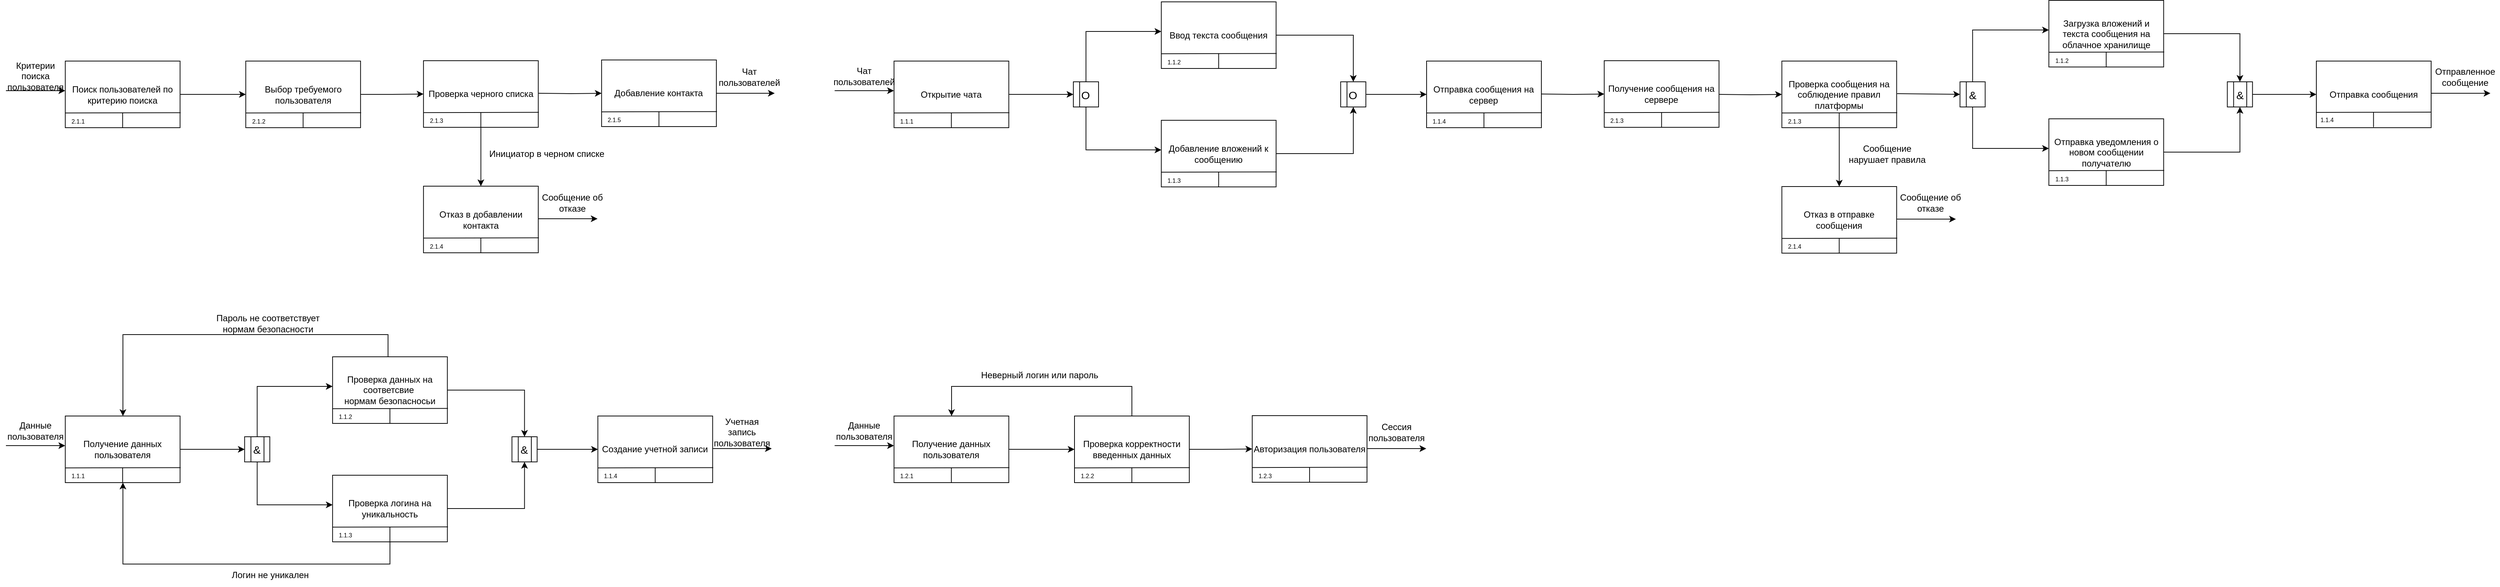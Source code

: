 <mxfile version="22.0.6" type="device">
  <diagram name="Страница — 1" id="gIKp3Uan3dsmI0In-pl2">
    <mxGraphModel dx="3138" dy="1022" grid="1" gridSize="10" guides="1" tooltips="1" connect="1" arrows="1" fold="1" page="1" pageScale="1" pageWidth="827" pageHeight="1169" background="none" math="0" shadow="0">
      <root>
        <mxCell id="0" />
        <mxCell id="1" parent="0" />
        <mxCell id="08o8HIhgBbIPJeBTjJy_-30" style="edgeStyle=orthogonalEdgeStyle;rounded=0;orthogonalLoop=1;jettySize=auto;html=1;" edge="1" parent="1" source="08o8HIhgBbIPJeBTjJy_-3" target="08o8HIhgBbIPJeBTjJy_-11">
          <mxGeometry relative="1" as="geometry" />
        </mxCell>
        <mxCell id="08o8HIhgBbIPJeBTjJy_-3" value="Получение данных пользователя" style="rounded=0;whiteSpace=wrap;html=1;gradientColor=none;glass=0;shadow=0;" vertex="1" parent="1">
          <mxGeometry x="80.17" y="1040" width="155" height="90" as="geometry" />
        </mxCell>
        <mxCell id="08o8HIhgBbIPJeBTjJy_-6" value="" style="endArrow=none;html=1;rounded=0;exitX=0.002;exitY=0.635;exitDx=0;exitDy=0;exitPerimeter=0;entryX=1.005;entryY=0.786;entryDx=0;entryDy=0;entryPerimeter=0;" edge="1" parent="1">
          <mxGeometry width="50" height="50" relative="1" as="geometry">
            <mxPoint x="80.41" y="1110.1" as="sourcePoint" />
            <mxPoint x="235.945" y="1109.74" as="targetPoint" />
          </mxGeometry>
        </mxCell>
        <mxCell id="08o8HIhgBbIPJeBTjJy_-7" value="1.1.1" style="text;html=1;align=center;verticalAlign=middle;resizable=0;points=[];autosize=1;strokeColor=none;fillColor=none;fontSize=8;" vertex="1" parent="1">
          <mxGeometry x="77.17" y="1111" width="40" height="20" as="geometry" />
        </mxCell>
        <mxCell id="08o8HIhgBbIPJeBTjJy_-8" value="" style="endArrow=none;html=1;rounded=0;entryX=0.5;entryY=1;entryDx=0;entryDy=0;" edge="1" parent="1">
          <mxGeometry width="50" height="50" relative="1" as="geometry">
            <mxPoint x="157.61" y="1110" as="sourcePoint" />
            <mxPoint x="157.61" y="1130" as="targetPoint" />
          </mxGeometry>
        </mxCell>
        <mxCell id="08o8HIhgBbIPJeBTjJy_-9" value="" style="endArrow=classic;html=1;rounded=0;" edge="1" parent="1">
          <mxGeometry width="50" height="50" relative="1" as="geometry">
            <mxPoint y="1080" as="sourcePoint" />
            <mxPoint x="80" y="1080" as="targetPoint" />
          </mxGeometry>
        </mxCell>
        <mxCell id="08o8HIhgBbIPJeBTjJy_-10" value="Данные пользователя" style="text;html=1;strokeColor=none;fillColor=none;align=center;verticalAlign=middle;whiteSpace=wrap;rounded=0;" vertex="1" parent="1">
          <mxGeometry y="1040" width="80" height="40" as="geometry" />
        </mxCell>
        <mxCell id="08o8HIhgBbIPJeBTjJy_-31" style="edgeStyle=orthogonalEdgeStyle;rounded=0;orthogonalLoop=1;jettySize=auto;html=1;" edge="1" parent="1" source="08o8HIhgBbIPJeBTjJy_-11" target="08o8HIhgBbIPJeBTjJy_-20">
          <mxGeometry relative="1" as="geometry">
            <Array as="points">
              <mxPoint x="339" y="1000" />
            </Array>
          </mxGeometry>
        </mxCell>
        <mxCell id="08o8HIhgBbIPJeBTjJy_-32" style="edgeStyle=orthogonalEdgeStyle;rounded=0;orthogonalLoop=1;jettySize=auto;html=1;" edge="1" parent="1" source="08o8HIhgBbIPJeBTjJy_-11" target="08o8HIhgBbIPJeBTjJy_-24">
          <mxGeometry relative="1" as="geometry">
            <Array as="points">
              <mxPoint x="339" y="1160" />
            </Array>
          </mxGeometry>
        </mxCell>
        <mxCell id="08o8HIhgBbIPJeBTjJy_-11" value="&lt;font style=&quot;font-size: 15px;&quot;&gt;&amp;amp;&lt;/font&gt;" style="rounded=0;whiteSpace=wrap;html=1;" vertex="1" parent="1">
          <mxGeometry x="322.34" y="1068" width="34" height="34" as="geometry" />
        </mxCell>
        <mxCell id="08o8HIhgBbIPJeBTjJy_-12" value="" style="endArrow=none;html=1;rounded=0;entryX=0.25;entryY=0;entryDx=0;entryDy=0;exitX=0.25;exitY=1;exitDx=0;exitDy=0;" edge="1" parent="1" source="08o8HIhgBbIPJeBTjJy_-11" target="08o8HIhgBbIPJeBTjJy_-11">
          <mxGeometry width="50" height="50" relative="1" as="geometry">
            <mxPoint x="251.34" y="1110" as="sourcePoint" />
            <mxPoint x="301.34" y="1060" as="targetPoint" />
          </mxGeometry>
        </mxCell>
        <mxCell id="08o8HIhgBbIPJeBTjJy_-13" value="" style="endArrow=none;html=1;rounded=0;entryX=0.25;entryY=0;entryDx=0;entryDy=0;exitX=0.25;exitY=1;exitDx=0;exitDy=0;" edge="1" parent="1">
          <mxGeometry width="50" height="50" relative="1" as="geometry">
            <mxPoint x="348.5" y="1102" as="sourcePoint" />
            <mxPoint x="348.5" y="1068" as="targetPoint" />
          </mxGeometry>
        </mxCell>
        <mxCell id="08o8HIhgBbIPJeBTjJy_-36" style="edgeStyle=orthogonalEdgeStyle;rounded=0;orthogonalLoop=1;jettySize=auto;html=1;" edge="1" parent="1" source="08o8HIhgBbIPJeBTjJy_-20" target="08o8HIhgBbIPJeBTjJy_-33">
          <mxGeometry relative="1" as="geometry" />
        </mxCell>
        <mxCell id="08o8HIhgBbIPJeBTjJy_-53" style="edgeStyle=orthogonalEdgeStyle;rounded=0;orthogonalLoop=1;jettySize=auto;html=1;" edge="1" parent="1" source="08o8HIhgBbIPJeBTjJy_-20" target="08o8HIhgBbIPJeBTjJy_-3">
          <mxGeometry relative="1" as="geometry">
            <Array as="points">
              <mxPoint x="516" y="930" />
              <mxPoint x="158" y="930" />
            </Array>
          </mxGeometry>
        </mxCell>
        <mxCell id="08o8HIhgBbIPJeBTjJy_-20" value="&lt;div&gt;Проверка данных на соответсвие&amp;nbsp;&lt;/div&gt;&lt;div&gt;нормам безопасносьи&lt;/div&gt;" style="rounded=0;whiteSpace=wrap;html=1;gradientColor=none;glass=0;shadow=0;" vertex="1" parent="1">
          <mxGeometry x="441.12" y="960" width="155" height="90" as="geometry" />
        </mxCell>
        <mxCell id="08o8HIhgBbIPJeBTjJy_-21" value="" style="endArrow=none;html=1;rounded=0;exitX=0.002;exitY=0.635;exitDx=0;exitDy=0;exitPerimeter=0;entryX=1.005;entryY=0.786;entryDx=0;entryDy=0;entryPerimeter=0;" edge="1" parent="1">
          <mxGeometry width="50" height="50" relative="1" as="geometry">
            <mxPoint x="441.36" y="1030.1" as="sourcePoint" />
            <mxPoint x="596.895" y="1029.74" as="targetPoint" />
          </mxGeometry>
        </mxCell>
        <mxCell id="08o8HIhgBbIPJeBTjJy_-22" value="1.1.2" style="text;html=1;align=center;verticalAlign=middle;resizable=0;points=[];autosize=1;strokeColor=none;fillColor=none;fontSize=8;" vertex="1" parent="1">
          <mxGeometry x="438.12" y="1031" width="40" height="20" as="geometry" />
        </mxCell>
        <mxCell id="08o8HIhgBbIPJeBTjJy_-23" value="" style="endArrow=none;html=1;rounded=0;entryX=0.5;entryY=1;entryDx=0;entryDy=0;" edge="1" parent="1">
          <mxGeometry width="50" height="50" relative="1" as="geometry">
            <mxPoint x="518.56" y="1030" as="sourcePoint" />
            <mxPoint x="518.56" y="1050" as="targetPoint" />
          </mxGeometry>
        </mxCell>
        <mxCell id="08o8HIhgBbIPJeBTjJy_-37" style="edgeStyle=orthogonalEdgeStyle;rounded=0;orthogonalLoop=1;jettySize=auto;html=1;" edge="1" parent="1" source="08o8HIhgBbIPJeBTjJy_-24" target="08o8HIhgBbIPJeBTjJy_-33">
          <mxGeometry relative="1" as="geometry" />
        </mxCell>
        <mxCell id="08o8HIhgBbIPJeBTjJy_-52" style="edgeStyle=orthogonalEdgeStyle;rounded=0;orthogonalLoop=1;jettySize=auto;html=1;" edge="1" parent="1" source="08o8HIhgBbIPJeBTjJy_-24" target="08o8HIhgBbIPJeBTjJy_-3">
          <mxGeometry relative="1" as="geometry">
            <Array as="points">
              <mxPoint x="519" y="1240" />
              <mxPoint x="158" y="1240" />
            </Array>
          </mxGeometry>
        </mxCell>
        <mxCell id="08o8HIhgBbIPJeBTjJy_-24" value="&lt;div&gt;Проверка логина на уникальность&lt;/div&gt;" style="rounded=0;whiteSpace=wrap;html=1;gradientColor=none;glass=0;shadow=0;" vertex="1" parent="1">
          <mxGeometry x="441.12" y="1120" width="155" height="90" as="geometry" />
        </mxCell>
        <mxCell id="08o8HIhgBbIPJeBTjJy_-25" value="" style="endArrow=none;html=1;rounded=0;exitX=0.002;exitY=0.635;exitDx=0;exitDy=0;exitPerimeter=0;entryX=1.005;entryY=0.786;entryDx=0;entryDy=0;entryPerimeter=0;" edge="1" parent="1">
          <mxGeometry width="50" height="50" relative="1" as="geometry">
            <mxPoint x="441.36" y="1190.1" as="sourcePoint" />
            <mxPoint x="596.895" y="1189.74" as="targetPoint" />
          </mxGeometry>
        </mxCell>
        <mxCell id="08o8HIhgBbIPJeBTjJy_-26" value="1.1.3" style="text;html=1;align=center;verticalAlign=middle;resizable=0;points=[];autosize=1;strokeColor=none;fillColor=none;fontSize=8;" vertex="1" parent="1">
          <mxGeometry x="438.12" y="1191" width="40" height="20" as="geometry" />
        </mxCell>
        <mxCell id="08o8HIhgBbIPJeBTjJy_-27" value="" style="endArrow=none;html=1;rounded=0;entryX=0.5;entryY=1;entryDx=0;entryDy=0;" edge="1" parent="1">
          <mxGeometry width="50" height="50" relative="1" as="geometry">
            <mxPoint x="518.56" y="1190" as="sourcePoint" />
            <mxPoint x="518.56" y="1210" as="targetPoint" />
          </mxGeometry>
        </mxCell>
        <mxCell id="08o8HIhgBbIPJeBTjJy_-46" style="edgeStyle=orthogonalEdgeStyle;rounded=0;orthogonalLoop=1;jettySize=auto;html=1;" edge="1" parent="1" source="08o8HIhgBbIPJeBTjJy_-33" target="08o8HIhgBbIPJeBTjJy_-38">
          <mxGeometry relative="1" as="geometry" />
        </mxCell>
        <mxCell id="08o8HIhgBbIPJeBTjJy_-33" value="&lt;font style=&quot;font-size: 15px;&quot;&gt;&amp;amp;&lt;/font&gt;" style="rounded=0;whiteSpace=wrap;html=1;" vertex="1" parent="1">
          <mxGeometry x="683.34" y="1068" width="34" height="34" as="geometry" />
        </mxCell>
        <mxCell id="08o8HIhgBbIPJeBTjJy_-34" value="" style="endArrow=none;html=1;rounded=0;entryX=0.25;entryY=0;entryDx=0;entryDy=0;exitX=0.25;exitY=1;exitDx=0;exitDy=0;" edge="1" parent="1" source="08o8HIhgBbIPJeBTjJy_-33" target="08o8HIhgBbIPJeBTjJy_-33">
          <mxGeometry width="50" height="50" relative="1" as="geometry">
            <mxPoint x="261.34" y="1120" as="sourcePoint" />
            <mxPoint x="311.34" y="1070" as="targetPoint" />
          </mxGeometry>
        </mxCell>
        <mxCell id="08o8HIhgBbIPJeBTjJy_-35" value="" style="endArrow=none;html=1;rounded=0;entryX=0.25;entryY=0;entryDx=0;entryDy=0;exitX=0.25;exitY=1;exitDx=0;exitDy=0;" edge="1" parent="1">
          <mxGeometry width="50" height="50" relative="1" as="geometry">
            <mxPoint x="709.5" y="1102" as="sourcePoint" />
            <mxPoint x="709.5" y="1068" as="targetPoint" />
          </mxGeometry>
        </mxCell>
        <mxCell id="08o8HIhgBbIPJeBTjJy_-38" value="Создание учетной записи" style="rounded=0;whiteSpace=wrap;html=1;gradientColor=none;glass=0;shadow=0;" vertex="1" parent="1">
          <mxGeometry x="799.35" y="1040" width="155" height="90" as="geometry" />
        </mxCell>
        <mxCell id="08o8HIhgBbIPJeBTjJy_-39" value="" style="endArrow=none;html=1;rounded=0;exitX=0.002;exitY=0.635;exitDx=0;exitDy=0;exitPerimeter=0;entryX=1.005;entryY=0.786;entryDx=0;entryDy=0;entryPerimeter=0;" edge="1" parent="1">
          <mxGeometry width="50" height="50" relative="1" as="geometry">
            <mxPoint x="799.59" y="1110.1" as="sourcePoint" />
            <mxPoint x="955.125" y="1109.74" as="targetPoint" />
          </mxGeometry>
        </mxCell>
        <mxCell id="08o8HIhgBbIPJeBTjJy_-40" value="1.1.4" style="text;html=1;align=center;verticalAlign=middle;resizable=0;points=[];autosize=1;strokeColor=none;fillColor=none;fontSize=8;" vertex="1" parent="1">
          <mxGeometry x="796.35" y="1111" width="40" height="20" as="geometry" />
        </mxCell>
        <mxCell id="08o8HIhgBbIPJeBTjJy_-41" value="" style="endArrow=none;html=1;rounded=0;entryX=0.5;entryY=1;entryDx=0;entryDy=0;" edge="1" parent="1">
          <mxGeometry width="50" height="50" relative="1" as="geometry">
            <mxPoint x="876.79" y="1110" as="sourcePoint" />
            <mxPoint x="876.79" y="1130" as="targetPoint" />
          </mxGeometry>
        </mxCell>
        <mxCell id="08o8HIhgBbIPJeBTjJy_-48" value="" style="endArrow=classic;html=1;rounded=0;" edge="1" parent="1">
          <mxGeometry width="50" height="50" relative="1" as="geometry">
            <mxPoint x="954.12" y="1084" as="sourcePoint" />
            <mxPoint x="1034.12" y="1084" as="targetPoint" />
          </mxGeometry>
        </mxCell>
        <mxCell id="08o8HIhgBbIPJeBTjJy_-49" value="Учетная запись пользователя" style="text;html=1;strokeColor=none;fillColor=none;align=center;verticalAlign=middle;whiteSpace=wrap;rounded=0;" vertex="1" parent="1">
          <mxGeometry x="954.12" y="1040" width="80" height="44" as="geometry" />
        </mxCell>
        <mxCell id="08o8HIhgBbIPJeBTjJy_-54" value="Пароль не соответствует нормам безопасности" style="text;html=1;strokeColor=none;fillColor=none;align=center;verticalAlign=middle;whiteSpace=wrap;rounded=0;" vertex="1" parent="1">
          <mxGeometry x="270.12" y="900" width="168" height="30" as="geometry" />
        </mxCell>
        <mxCell id="08o8HIhgBbIPJeBTjJy_-55" value="Логин не уникален" style="text;html=1;strokeColor=none;fillColor=none;align=center;verticalAlign=middle;whiteSpace=wrap;rounded=0;" vertex="1" parent="1">
          <mxGeometry x="273.12" y="1240" width="168" height="30" as="geometry" />
        </mxCell>
        <mxCell id="08o8HIhgBbIPJeBTjJy_-100" style="edgeStyle=orthogonalEdgeStyle;rounded=0;orthogonalLoop=1;jettySize=auto;html=1;" edge="1" parent="1" source="08o8HIhgBbIPJeBTjJy_-57" target="08o8HIhgBbIPJeBTjJy_-92">
          <mxGeometry relative="1" as="geometry" />
        </mxCell>
        <mxCell id="08o8HIhgBbIPJeBTjJy_-57" value="Получение данных пользователя" style="rounded=0;whiteSpace=wrap;html=1;gradientColor=none;glass=0;shadow=0;" vertex="1" parent="1">
          <mxGeometry x="1199.29" y="1040" width="155" height="90" as="geometry" />
        </mxCell>
        <mxCell id="08o8HIhgBbIPJeBTjJy_-58" value="" style="endArrow=none;html=1;rounded=0;exitX=0.002;exitY=0.635;exitDx=0;exitDy=0;exitPerimeter=0;entryX=1.005;entryY=0.786;entryDx=0;entryDy=0;entryPerimeter=0;" edge="1" parent="1">
          <mxGeometry width="50" height="50" relative="1" as="geometry">
            <mxPoint x="1199.53" y="1110.1" as="sourcePoint" />
            <mxPoint x="1355.065" y="1109.74" as="targetPoint" />
          </mxGeometry>
        </mxCell>
        <mxCell id="08o8HIhgBbIPJeBTjJy_-59" value="1.2.1" style="text;html=1;align=center;verticalAlign=middle;resizable=0;points=[];autosize=1;strokeColor=none;fillColor=none;fontSize=8;" vertex="1" parent="1">
          <mxGeometry x="1196.29" y="1111" width="40" height="20" as="geometry" />
        </mxCell>
        <mxCell id="08o8HIhgBbIPJeBTjJy_-60" value="" style="endArrow=none;html=1;rounded=0;entryX=0.5;entryY=1;entryDx=0;entryDy=0;" edge="1" parent="1">
          <mxGeometry width="50" height="50" relative="1" as="geometry">
            <mxPoint x="1276.73" y="1110" as="sourcePoint" />
            <mxPoint x="1276.73" y="1130" as="targetPoint" />
          </mxGeometry>
        </mxCell>
        <mxCell id="08o8HIhgBbIPJeBTjJy_-61" value="" style="endArrow=classic;html=1;rounded=0;" edge="1" parent="1">
          <mxGeometry width="50" height="50" relative="1" as="geometry">
            <mxPoint x="1119.12" y="1080" as="sourcePoint" />
            <mxPoint x="1199.12" y="1080" as="targetPoint" />
          </mxGeometry>
        </mxCell>
        <mxCell id="08o8HIhgBbIPJeBTjJy_-62" value="Данные пользователя" style="text;html=1;strokeColor=none;fillColor=none;align=center;verticalAlign=middle;whiteSpace=wrap;rounded=0;" vertex="1" parent="1">
          <mxGeometry x="1119.12" y="1040" width="80" height="40" as="geometry" />
        </mxCell>
        <mxCell id="08o8HIhgBbIPJeBTjJy_-101" style="edgeStyle=orthogonalEdgeStyle;rounded=0;orthogonalLoop=1;jettySize=auto;html=1;" edge="1" parent="1" source="08o8HIhgBbIPJeBTjJy_-92" target="08o8HIhgBbIPJeBTjJy_-96">
          <mxGeometry relative="1" as="geometry" />
        </mxCell>
        <mxCell id="08o8HIhgBbIPJeBTjJy_-104" style="edgeStyle=orthogonalEdgeStyle;rounded=0;orthogonalLoop=1;jettySize=auto;html=1;" edge="1" parent="1" source="08o8HIhgBbIPJeBTjJy_-92" target="08o8HIhgBbIPJeBTjJy_-57">
          <mxGeometry relative="1" as="geometry">
            <Array as="points">
              <mxPoint x="1521" y="1000" />
              <mxPoint x="1277" y="1000" />
            </Array>
          </mxGeometry>
        </mxCell>
        <mxCell id="08o8HIhgBbIPJeBTjJy_-92" value="Проверка корректности введенных данных" style="rounded=0;whiteSpace=wrap;html=1;gradientColor=none;glass=0;shadow=0;" vertex="1" parent="1">
          <mxGeometry x="1443" y="1040" width="155" height="90" as="geometry" />
        </mxCell>
        <mxCell id="08o8HIhgBbIPJeBTjJy_-93" value="" style="endArrow=none;html=1;rounded=0;exitX=0.002;exitY=0.635;exitDx=0;exitDy=0;exitPerimeter=0;entryX=1.005;entryY=0.786;entryDx=0;entryDy=0;entryPerimeter=0;" edge="1" parent="1">
          <mxGeometry width="50" height="50" relative="1" as="geometry">
            <mxPoint x="1443.24" y="1110.1" as="sourcePoint" />
            <mxPoint x="1598.775" y="1109.74" as="targetPoint" />
          </mxGeometry>
        </mxCell>
        <mxCell id="08o8HIhgBbIPJeBTjJy_-94" value="1.2.2" style="text;html=1;align=center;verticalAlign=middle;resizable=0;points=[];autosize=1;strokeColor=none;fillColor=none;fontSize=8;" vertex="1" parent="1">
          <mxGeometry x="1440" y="1111" width="40" height="20" as="geometry" />
        </mxCell>
        <mxCell id="08o8HIhgBbIPJeBTjJy_-95" value="" style="endArrow=none;html=1;rounded=0;entryX=0.5;entryY=1;entryDx=0;entryDy=0;" edge="1" parent="1">
          <mxGeometry width="50" height="50" relative="1" as="geometry">
            <mxPoint x="1520.44" y="1110" as="sourcePoint" />
            <mxPoint x="1520.44" y="1130" as="targetPoint" />
          </mxGeometry>
        </mxCell>
        <mxCell id="08o8HIhgBbIPJeBTjJy_-96" value="Авторизация пользователя" style="rounded=0;whiteSpace=wrap;html=1;gradientColor=none;glass=0;shadow=0;" vertex="1" parent="1">
          <mxGeometry x="1683" y="1039.5" width="155" height="90" as="geometry" />
        </mxCell>
        <mxCell id="08o8HIhgBbIPJeBTjJy_-97" value="" style="endArrow=none;html=1;rounded=0;exitX=0.002;exitY=0.635;exitDx=0;exitDy=0;exitPerimeter=0;entryX=1.005;entryY=0.786;entryDx=0;entryDy=0;entryPerimeter=0;" edge="1" parent="1">
          <mxGeometry width="50" height="50" relative="1" as="geometry">
            <mxPoint x="1683.24" y="1109.6" as="sourcePoint" />
            <mxPoint x="1838.775" y="1109.24" as="targetPoint" />
          </mxGeometry>
        </mxCell>
        <mxCell id="08o8HIhgBbIPJeBTjJy_-98" value="1.2.3&lt;br&gt;" style="text;html=1;align=center;verticalAlign=middle;resizable=0;points=[];autosize=1;strokeColor=none;fillColor=none;fontSize=8;" vertex="1" parent="1">
          <mxGeometry x="1680" y="1110.5" width="40" height="20" as="geometry" />
        </mxCell>
        <mxCell id="08o8HIhgBbIPJeBTjJy_-99" value="" style="endArrow=none;html=1;rounded=0;entryX=0.5;entryY=1;entryDx=0;entryDy=0;" edge="1" parent="1">
          <mxGeometry width="50" height="50" relative="1" as="geometry">
            <mxPoint x="1760.44" y="1109.5" as="sourcePoint" />
            <mxPoint x="1760.44" y="1129.5" as="targetPoint" />
          </mxGeometry>
        </mxCell>
        <mxCell id="08o8HIhgBbIPJeBTjJy_-102" value="" style="endArrow=classic;html=1;rounded=0;" edge="1" parent="1">
          <mxGeometry width="50" height="50" relative="1" as="geometry">
            <mxPoint x="1838" y="1084" as="sourcePoint" />
            <mxPoint x="1918" y="1084" as="targetPoint" />
          </mxGeometry>
        </mxCell>
        <mxCell id="08o8HIhgBbIPJeBTjJy_-103" value="Сессия пользователя" style="text;html=1;strokeColor=none;fillColor=none;align=center;verticalAlign=middle;whiteSpace=wrap;rounded=0;" vertex="1" parent="1">
          <mxGeometry x="1838" y="1040" width="80" height="44" as="geometry" />
        </mxCell>
        <mxCell id="08o8HIhgBbIPJeBTjJy_-105" value="Неверный логин или пароль" style="text;html=1;strokeColor=none;fillColor=none;align=center;verticalAlign=middle;whiteSpace=wrap;rounded=0;" vertex="1" parent="1">
          <mxGeometry x="1312" y="970" width="168" height="30" as="geometry" />
        </mxCell>
        <mxCell id="08o8HIhgBbIPJeBTjJy_-106" style="edgeStyle=orthogonalEdgeStyle;rounded=0;orthogonalLoop=1;jettySize=auto;html=1;" edge="1" parent="1" source="08o8HIhgBbIPJeBTjJy_-107" target="08o8HIhgBbIPJeBTjJy_-115">
          <mxGeometry relative="1" as="geometry" />
        </mxCell>
        <mxCell id="08o8HIhgBbIPJeBTjJy_-107" value="Поиск пользователей по критерию поиска" style="rounded=0;whiteSpace=wrap;html=1;gradientColor=none;glass=0;shadow=0;" vertex="1" parent="1">
          <mxGeometry x="80.17" y="560.5" width="155" height="90" as="geometry" />
        </mxCell>
        <mxCell id="08o8HIhgBbIPJeBTjJy_-108" value="" style="endArrow=none;html=1;rounded=0;exitX=0.002;exitY=0.635;exitDx=0;exitDy=0;exitPerimeter=0;entryX=1.005;entryY=0.786;entryDx=0;entryDy=0;entryPerimeter=0;" edge="1" parent="1">
          <mxGeometry width="50" height="50" relative="1" as="geometry">
            <mxPoint x="80.41" y="630.6" as="sourcePoint" />
            <mxPoint x="235.945" y="630.24" as="targetPoint" />
          </mxGeometry>
        </mxCell>
        <mxCell id="08o8HIhgBbIPJeBTjJy_-109" value="2.1.1" style="text;html=1;align=center;verticalAlign=middle;resizable=0;points=[];autosize=1;strokeColor=none;fillColor=none;fontSize=8;" vertex="1" parent="1">
          <mxGeometry x="77.17" y="631.5" width="40" height="20" as="geometry" />
        </mxCell>
        <mxCell id="08o8HIhgBbIPJeBTjJy_-110" value="" style="endArrow=none;html=1;rounded=0;entryX=0.5;entryY=1;entryDx=0;entryDy=0;" edge="1" parent="1">
          <mxGeometry width="50" height="50" relative="1" as="geometry">
            <mxPoint x="157.61" y="630.5" as="sourcePoint" />
            <mxPoint x="157.61" y="650.5" as="targetPoint" />
          </mxGeometry>
        </mxCell>
        <mxCell id="08o8HIhgBbIPJeBTjJy_-111" value="" style="endArrow=classic;html=1;rounded=0;" edge="1" parent="1">
          <mxGeometry width="50" height="50" relative="1" as="geometry">
            <mxPoint x="-5.684e-14" y="600.5" as="sourcePoint" />
            <mxPoint x="80.0" y="600.5" as="targetPoint" />
          </mxGeometry>
        </mxCell>
        <mxCell id="08o8HIhgBbIPJeBTjJy_-112" value="Критерии поиска пользователя" style="text;html=1;strokeColor=none;fillColor=none;align=center;verticalAlign=middle;whiteSpace=wrap;rounded=0;" vertex="1" parent="1">
          <mxGeometry x="-5.684e-14" y="560.5" width="80" height="40" as="geometry" />
        </mxCell>
        <mxCell id="08o8HIhgBbIPJeBTjJy_-113" style="edgeStyle=orthogonalEdgeStyle;rounded=0;orthogonalLoop=1;jettySize=auto;html=1;" edge="1" parent="1" source="08o8HIhgBbIPJeBTjJy_-115" target="08o8HIhgBbIPJeBTjJy_-119">
          <mxGeometry relative="1" as="geometry" />
        </mxCell>
        <mxCell id="08o8HIhgBbIPJeBTjJy_-115" value="Выбор требуемого пользователя" style="rounded=0;whiteSpace=wrap;html=1;gradientColor=none;glass=0;shadow=0;" vertex="1" parent="1">
          <mxGeometry x="323.88" y="560.5" width="155" height="90" as="geometry" />
        </mxCell>
        <mxCell id="08o8HIhgBbIPJeBTjJy_-116" value="" style="endArrow=none;html=1;rounded=0;exitX=0.002;exitY=0.635;exitDx=0;exitDy=0;exitPerimeter=0;entryX=1.005;entryY=0.786;entryDx=0;entryDy=0;entryPerimeter=0;" edge="1" parent="1">
          <mxGeometry width="50" height="50" relative="1" as="geometry">
            <mxPoint x="324.12" y="630.6" as="sourcePoint" />
            <mxPoint x="479.655" y="630.24" as="targetPoint" />
          </mxGeometry>
        </mxCell>
        <mxCell id="08o8HIhgBbIPJeBTjJy_-117" value="2.1.2" style="text;html=1;align=center;verticalAlign=middle;resizable=0;points=[];autosize=1;strokeColor=none;fillColor=none;fontSize=8;" vertex="1" parent="1">
          <mxGeometry x="320.88" y="631.5" width="40" height="20" as="geometry" />
        </mxCell>
        <mxCell id="08o8HIhgBbIPJeBTjJy_-118" value="" style="endArrow=none;html=1;rounded=0;entryX=0.5;entryY=1;entryDx=0;entryDy=0;" edge="1" parent="1">
          <mxGeometry width="50" height="50" relative="1" as="geometry">
            <mxPoint x="401.32" y="630.5" as="sourcePoint" />
            <mxPoint x="401.32" y="650.5" as="targetPoint" />
          </mxGeometry>
        </mxCell>
        <mxCell id="08o8HIhgBbIPJeBTjJy_-130" style="edgeStyle=orthogonalEdgeStyle;rounded=0;orthogonalLoop=1;jettySize=auto;html=1;" edge="1" parent="1" source="08o8HIhgBbIPJeBTjJy_-119" target="08o8HIhgBbIPJeBTjJy_-126">
          <mxGeometry relative="1" as="geometry" />
        </mxCell>
        <mxCell id="08o8HIhgBbIPJeBTjJy_-119" value="Проверка черного списка" style="rounded=0;whiteSpace=wrap;html=1;gradientColor=none;glass=0;shadow=0;" vertex="1" parent="1">
          <mxGeometry x="563.88" y="560" width="155" height="90" as="geometry" />
        </mxCell>
        <mxCell id="08o8HIhgBbIPJeBTjJy_-120" value="" style="endArrow=none;html=1;rounded=0;exitX=0.002;exitY=0.635;exitDx=0;exitDy=0;exitPerimeter=0;entryX=1.005;entryY=0.786;entryDx=0;entryDy=0;entryPerimeter=0;" edge="1" parent="1">
          <mxGeometry width="50" height="50" relative="1" as="geometry">
            <mxPoint x="564.12" y="630.1" as="sourcePoint" />
            <mxPoint x="719.655" y="629.74" as="targetPoint" />
          </mxGeometry>
        </mxCell>
        <mxCell id="08o8HIhgBbIPJeBTjJy_-121" value="2.1.3" style="text;html=1;align=center;verticalAlign=middle;resizable=0;points=[];autosize=1;strokeColor=none;fillColor=none;fontSize=8;" vertex="1" parent="1">
          <mxGeometry x="560.88" y="631" width="40" height="20" as="geometry" />
        </mxCell>
        <mxCell id="08o8HIhgBbIPJeBTjJy_-122" value="" style="endArrow=none;html=1;rounded=0;entryX=0.5;entryY=1;entryDx=0;entryDy=0;" edge="1" parent="1">
          <mxGeometry width="50" height="50" relative="1" as="geometry">
            <mxPoint x="641.32" y="630" as="sourcePoint" />
            <mxPoint x="641.32" y="650" as="targetPoint" />
          </mxGeometry>
        </mxCell>
        <mxCell id="08o8HIhgBbIPJeBTjJy_-123" value="" style="endArrow=classic;html=1;rounded=0;" edge="1" parent="1">
          <mxGeometry width="50" height="50" relative="1" as="geometry">
            <mxPoint x="958.12" y="604" as="sourcePoint" />
            <mxPoint x="1038.12" y="604" as="targetPoint" />
          </mxGeometry>
        </mxCell>
        <mxCell id="08o8HIhgBbIPJeBTjJy_-124" value="Чат пользователей" style="text;html=1;strokeColor=none;fillColor=none;align=center;verticalAlign=middle;whiteSpace=wrap;rounded=0;" vertex="1" parent="1">
          <mxGeometry x="958.12" y="560" width="91.88" height="44" as="geometry" />
        </mxCell>
        <mxCell id="08o8HIhgBbIPJeBTjJy_-126" value="Отказ в добавлении контакта" style="rounded=0;whiteSpace=wrap;html=1;gradientColor=none;glass=0;shadow=0;" vertex="1" parent="1">
          <mxGeometry x="563.88" y="729.5" width="155" height="90" as="geometry" />
        </mxCell>
        <mxCell id="08o8HIhgBbIPJeBTjJy_-127" value="" style="endArrow=none;html=1;rounded=0;exitX=0.002;exitY=0.635;exitDx=0;exitDy=0;exitPerimeter=0;entryX=1.005;entryY=0.786;entryDx=0;entryDy=0;entryPerimeter=0;" edge="1" parent="1">
          <mxGeometry width="50" height="50" relative="1" as="geometry">
            <mxPoint x="564.12" y="799.6" as="sourcePoint" />
            <mxPoint x="719.655" y="799.24" as="targetPoint" />
          </mxGeometry>
        </mxCell>
        <mxCell id="08o8HIhgBbIPJeBTjJy_-128" value="2.1.4" style="text;html=1;align=center;verticalAlign=middle;resizable=0;points=[];autosize=1;strokeColor=none;fillColor=none;fontSize=8;" vertex="1" parent="1">
          <mxGeometry x="560.88" y="800.5" width="40" height="20" as="geometry" />
        </mxCell>
        <mxCell id="08o8HIhgBbIPJeBTjJy_-129" value="" style="endArrow=none;html=1;rounded=0;entryX=0.5;entryY=1;entryDx=0;entryDy=0;" edge="1" parent="1">
          <mxGeometry width="50" height="50" relative="1" as="geometry">
            <mxPoint x="641.32" y="799.5" as="sourcePoint" />
            <mxPoint x="641.32" y="819.5" as="targetPoint" />
          </mxGeometry>
        </mxCell>
        <mxCell id="08o8HIhgBbIPJeBTjJy_-137" style="edgeStyle=orthogonalEdgeStyle;rounded=0;orthogonalLoop=1;jettySize=auto;html=1;" edge="1" parent="1" target="08o8HIhgBbIPJeBTjJy_-138">
          <mxGeometry relative="1" as="geometry">
            <mxPoint x="719.51" y="604" as="sourcePoint" />
          </mxGeometry>
        </mxCell>
        <mxCell id="08o8HIhgBbIPJeBTjJy_-138" value="Добавление контакта" style="rounded=0;whiteSpace=wrap;html=1;gradientColor=none;glass=0;shadow=0;" vertex="1" parent="1">
          <mxGeometry x="804.39" y="559" width="155" height="90" as="geometry" />
        </mxCell>
        <mxCell id="08o8HIhgBbIPJeBTjJy_-139" value="" style="endArrow=none;html=1;rounded=0;exitX=0.002;exitY=0.635;exitDx=0;exitDy=0;exitPerimeter=0;entryX=1.005;entryY=0.786;entryDx=0;entryDy=0;entryPerimeter=0;" edge="1" parent="1">
          <mxGeometry width="50" height="50" relative="1" as="geometry">
            <mxPoint x="804.63" y="629.1" as="sourcePoint" />
            <mxPoint x="960.165" y="628.74" as="targetPoint" />
          </mxGeometry>
        </mxCell>
        <mxCell id="08o8HIhgBbIPJeBTjJy_-140" value="2.1.5" style="text;html=1;align=center;verticalAlign=middle;resizable=0;points=[];autosize=1;strokeColor=none;fillColor=none;fontSize=8;" vertex="1" parent="1">
          <mxGeometry x="801.39" y="630" width="40" height="20" as="geometry" />
        </mxCell>
        <mxCell id="08o8HIhgBbIPJeBTjJy_-141" value="" style="endArrow=none;html=1;rounded=0;entryX=0.5;entryY=1;entryDx=0;entryDy=0;" edge="1" parent="1">
          <mxGeometry width="50" height="50" relative="1" as="geometry">
            <mxPoint x="881.83" y="629" as="sourcePoint" />
            <mxPoint x="881.83" y="649" as="targetPoint" />
          </mxGeometry>
        </mxCell>
        <mxCell id="08o8HIhgBbIPJeBTjJy_-142" value="" style="endArrow=classic;html=1;rounded=0;" edge="1" parent="1">
          <mxGeometry width="50" height="50" relative="1" as="geometry">
            <mxPoint x="718.88" y="773.5" as="sourcePoint" />
            <mxPoint x="798.88" y="773.5" as="targetPoint" />
          </mxGeometry>
        </mxCell>
        <mxCell id="08o8HIhgBbIPJeBTjJy_-143" value="Сообщение об отказе" style="text;html=1;strokeColor=none;fillColor=none;align=center;verticalAlign=middle;whiteSpace=wrap;rounded=0;" vertex="1" parent="1">
          <mxGeometry x="718.88" y="729.5" width="91.88" height="44" as="geometry" />
        </mxCell>
        <mxCell id="08o8HIhgBbIPJeBTjJy_-144" style="edgeStyle=orthogonalEdgeStyle;rounded=0;orthogonalLoop=1;jettySize=auto;html=1;" edge="1" parent="1" source="08o8HIhgBbIPJeBTjJy_-145" target="08o8HIhgBbIPJeBTjJy_-153">
          <mxGeometry relative="1" as="geometry" />
        </mxCell>
        <mxCell id="08o8HIhgBbIPJeBTjJy_-145" value="Открытие чата" style="rounded=0;whiteSpace=wrap;html=1;gradientColor=none;glass=0;shadow=0;" vertex="1" parent="1">
          <mxGeometry x="1199.29" y="560.5" width="155" height="90" as="geometry" />
        </mxCell>
        <mxCell id="08o8HIhgBbIPJeBTjJy_-146" value="" style="endArrow=none;html=1;rounded=0;exitX=0.002;exitY=0.635;exitDx=0;exitDy=0;exitPerimeter=0;entryX=1.005;entryY=0.786;entryDx=0;entryDy=0;entryPerimeter=0;" edge="1" parent="1">
          <mxGeometry width="50" height="50" relative="1" as="geometry">
            <mxPoint x="1199.53" y="630.6" as="sourcePoint" />
            <mxPoint x="1355.065" y="630.24" as="targetPoint" />
          </mxGeometry>
        </mxCell>
        <mxCell id="08o8HIhgBbIPJeBTjJy_-147" value="1.1.1" style="text;html=1;align=center;verticalAlign=middle;resizable=0;points=[];autosize=1;strokeColor=none;fillColor=none;fontSize=8;" vertex="1" parent="1">
          <mxGeometry x="1196.29" y="631.5" width="40" height="20" as="geometry" />
        </mxCell>
        <mxCell id="08o8HIhgBbIPJeBTjJy_-148" value="" style="endArrow=none;html=1;rounded=0;entryX=0.5;entryY=1;entryDx=0;entryDy=0;" edge="1" parent="1">
          <mxGeometry width="50" height="50" relative="1" as="geometry">
            <mxPoint x="1276.73" y="630.5" as="sourcePoint" />
            <mxPoint x="1276.73" y="650.5" as="targetPoint" />
          </mxGeometry>
        </mxCell>
        <mxCell id="08o8HIhgBbIPJeBTjJy_-149" value="" style="endArrow=classic;html=1;rounded=0;" edge="1" parent="1">
          <mxGeometry width="50" height="50" relative="1" as="geometry">
            <mxPoint x="1119.12" y="600.5" as="sourcePoint" />
            <mxPoint x="1199.12" y="600.5" as="targetPoint" />
          </mxGeometry>
        </mxCell>
        <mxCell id="08o8HIhgBbIPJeBTjJy_-150" value="Чат пользователей" style="text;html=1;strokeColor=none;fillColor=none;align=center;verticalAlign=middle;whiteSpace=wrap;rounded=0;" vertex="1" parent="1">
          <mxGeometry x="1119.12" y="560.5" width="80" height="40" as="geometry" />
        </mxCell>
        <mxCell id="08o8HIhgBbIPJeBTjJy_-151" style="edgeStyle=orthogonalEdgeStyle;rounded=0;orthogonalLoop=1;jettySize=auto;html=1;" edge="1" parent="1" source="08o8HIhgBbIPJeBTjJy_-153" target="08o8HIhgBbIPJeBTjJy_-158">
          <mxGeometry relative="1" as="geometry">
            <Array as="points">
              <mxPoint x="1458.12" y="520.5" />
            </Array>
          </mxGeometry>
        </mxCell>
        <mxCell id="08o8HIhgBbIPJeBTjJy_-152" style="edgeStyle=orthogonalEdgeStyle;rounded=0;orthogonalLoop=1;jettySize=auto;html=1;" edge="1" parent="1" source="08o8HIhgBbIPJeBTjJy_-153" target="08o8HIhgBbIPJeBTjJy_-164">
          <mxGeometry relative="1" as="geometry">
            <Array as="points">
              <mxPoint x="1458.12" y="680.5" />
            </Array>
          </mxGeometry>
        </mxCell>
        <mxCell id="08o8HIhgBbIPJeBTjJy_-153" value="&lt;span style=&quot;font-size: 15px;&quot;&gt;O&lt;/span&gt;" style="rounded=0;whiteSpace=wrap;html=1;" vertex="1" parent="1">
          <mxGeometry x="1441.46" y="588.5" width="34" height="34" as="geometry" />
        </mxCell>
        <mxCell id="08o8HIhgBbIPJeBTjJy_-154" value="" style="endArrow=none;html=1;rounded=0;entryX=0.25;entryY=0;entryDx=0;entryDy=0;exitX=0.25;exitY=1;exitDx=0;exitDy=0;" edge="1" parent="1" source="08o8HIhgBbIPJeBTjJy_-153" target="08o8HIhgBbIPJeBTjJy_-153">
          <mxGeometry width="50" height="50" relative="1" as="geometry">
            <mxPoint x="1370.46" y="630.5" as="sourcePoint" />
            <mxPoint x="1420.46" y="580.5" as="targetPoint" />
          </mxGeometry>
        </mxCell>
        <mxCell id="08o8HIhgBbIPJeBTjJy_-156" style="edgeStyle=orthogonalEdgeStyle;rounded=0;orthogonalLoop=1;jettySize=auto;html=1;" edge="1" parent="1" source="08o8HIhgBbIPJeBTjJy_-158" target="08o8HIhgBbIPJeBTjJy_-169">
          <mxGeometry relative="1" as="geometry" />
        </mxCell>
        <mxCell id="08o8HIhgBbIPJeBTjJy_-158" value="&lt;div&gt;Ввод текста сообщения&lt;/div&gt;" style="rounded=0;whiteSpace=wrap;html=1;gradientColor=none;glass=0;shadow=0;" vertex="1" parent="1">
          <mxGeometry x="1560.24" y="480.5" width="155" height="90" as="geometry" />
        </mxCell>
        <mxCell id="08o8HIhgBbIPJeBTjJy_-159" value="" style="endArrow=none;html=1;rounded=0;exitX=0.002;exitY=0.635;exitDx=0;exitDy=0;exitPerimeter=0;entryX=1.005;entryY=0.786;entryDx=0;entryDy=0;entryPerimeter=0;" edge="1" parent="1">
          <mxGeometry width="50" height="50" relative="1" as="geometry">
            <mxPoint x="1560.48" y="550.6" as="sourcePoint" />
            <mxPoint x="1716.015" y="550.24" as="targetPoint" />
          </mxGeometry>
        </mxCell>
        <mxCell id="08o8HIhgBbIPJeBTjJy_-160" value="1.1.2" style="text;html=1;align=center;verticalAlign=middle;resizable=0;points=[];autosize=1;strokeColor=none;fillColor=none;fontSize=8;" vertex="1" parent="1">
          <mxGeometry x="1557.24" y="551.5" width="40" height="20" as="geometry" />
        </mxCell>
        <mxCell id="08o8HIhgBbIPJeBTjJy_-161" value="" style="endArrow=none;html=1;rounded=0;entryX=0.5;entryY=1;entryDx=0;entryDy=0;" edge="1" parent="1">
          <mxGeometry width="50" height="50" relative="1" as="geometry">
            <mxPoint x="1637.68" y="550.5" as="sourcePoint" />
            <mxPoint x="1637.68" y="570.5" as="targetPoint" />
          </mxGeometry>
        </mxCell>
        <mxCell id="08o8HIhgBbIPJeBTjJy_-162" style="edgeStyle=orthogonalEdgeStyle;rounded=0;orthogonalLoop=1;jettySize=auto;html=1;" edge="1" parent="1" source="08o8HIhgBbIPJeBTjJy_-164" target="08o8HIhgBbIPJeBTjJy_-169">
          <mxGeometry relative="1" as="geometry" />
        </mxCell>
        <mxCell id="08o8HIhgBbIPJeBTjJy_-164" value="&lt;div&gt;Добавление вложений к сообщению&lt;/div&gt;" style="rounded=0;whiteSpace=wrap;html=1;gradientColor=none;glass=0;shadow=0;" vertex="1" parent="1">
          <mxGeometry x="1560.24" y="640.5" width="155" height="90" as="geometry" />
        </mxCell>
        <mxCell id="08o8HIhgBbIPJeBTjJy_-165" value="" style="endArrow=none;html=1;rounded=0;exitX=0.002;exitY=0.635;exitDx=0;exitDy=0;exitPerimeter=0;entryX=1.005;entryY=0.786;entryDx=0;entryDy=0;entryPerimeter=0;" edge="1" parent="1">
          <mxGeometry width="50" height="50" relative="1" as="geometry">
            <mxPoint x="1560.48" y="710.6" as="sourcePoint" />
            <mxPoint x="1716.015" y="710.24" as="targetPoint" />
          </mxGeometry>
        </mxCell>
        <mxCell id="08o8HIhgBbIPJeBTjJy_-166" value="1.1.3" style="text;html=1;align=center;verticalAlign=middle;resizable=0;points=[];autosize=1;strokeColor=none;fillColor=none;fontSize=8;" vertex="1" parent="1">
          <mxGeometry x="1557.24" y="711.5" width="40" height="20" as="geometry" />
        </mxCell>
        <mxCell id="08o8HIhgBbIPJeBTjJy_-167" value="" style="endArrow=none;html=1;rounded=0;entryX=0.5;entryY=1;entryDx=0;entryDy=0;" edge="1" parent="1">
          <mxGeometry width="50" height="50" relative="1" as="geometry">
            <mxPoint x="1637.68" y="710.5" as="sourcePoint" />
            <mxPoint x="1637.68" y="730.5" as="targetPoint" />
          </mxGeometry>
        </mxCell>
        <mxCell id="08o8HIhgBbIPJeBTjJy_-168" style="edgeStyle=orthogonalEdgeStyle;rounded=0;orthogonalLoop=1;jettySize=auto;html=1;" edge="1" parent="1" source="08o8HIhgBbIPJeBTjJy_-169" target="08o8HIhgBbIPJeBTjJy_-172">
          <mxGeometry relative="1" as="geometry" />
        </mxCell>
        <mxCell id="08o8HIhgBbIPJeBTjJy_-169" value="&lt;font style=&quot;font-size: 15px;&quot;&gt;O&lt;/font&gt;" style="rounded=0;whiteSpace=wrap;html=1;" vertex="1" parent="1">
          <mxGeometry x="1802.46" y="588.5" width="34" height="34" as="geometry" />
        </mxCell>
        <mxCell id="08o8HIhgBbIPJeBTjJy_-170" value="" style="endArrow=none;html=1;rounded=0;entryX=0.25;entryY=0;entryDx=0;entryDy=0;exitX=0.25;exitY=1;exitDx=0;exitDy=0;" edge="1" parent="1" source="08o8HIhgBbIPJeBTjJy_-169" target="08o8HIhgBbIPJeBTjJy_-169">
          <mxGeometry width="50" height="50" relative="1" as="geometry">
            <mxPoint x="1380.46" y="640.5" as="sourcePoint" />
            <mxPoint x="1430.46" y="590.5" as="targetPoint" />
          </mxGeometry>
        </mxCell>
        <mxCell id="08o8HIhgBbIPJeBTjJy_-172" value="Отправка сообщения на сервер" style="rounded=0;whiteSpace=wrap;html=1;gradientColor=none;glass=0;shadow=0;" vertex="1" parent="1">
          <mxGeometry x="1918.47" y="560.5" width="155" height="90" as="geometry" />
        </mxCell>
        <mxCell id="08o8HIhgBbIPJeBTjJy_-173" value="" style="endArrow=none;html=1;rounded=0;exitX=0.002;exitY=0.635;exitDx=0;exitDy=0;exitPerimeter=0;entryX=1.005;entryY=0.786;entryDx=0;entryDy=0;entryPerimeter=0;" edge="1" parent="1">
          <mxGeometry width="50" height="50" relative="1" as="geometry">
            <mxPoint x="1918.71" y="630.6" as="sourcePoint" />
            <mxPoint x="2074.245" y="630.24" as="targetPoint" />
          </mxGeometry>
        </mxCell>
        <mxCell id="08o8HIhgBbIPJeBTjJy_-174" value="1.1.4" style="text;html=1;align=center;verticalAlign=middle;resizable=0;points=[];autosize=1;strokeColor=none;fillColor=none;fontSize=8;" vertex="1" parent="1">
          <mxGeometry x="1915.47" y="631.5" width="40" height="20" as="geometry" />
        </mxCell>
        <mxCell id="08o8HIhgBbIPJeBTjJy_-175" value="" style="endArrow=none;html=1;rounded=0;entryX=0.5;entryY=1;entryDx=0;entryDy=0;" edge="1" parent="1">
          <mxGeometry width="50" height="50" relative="1" as="geometry">
            <mxPoint x="1995.91" y="630.5" as="sourcePoint" />
            <mxPoint x="1995.91" y="650.5" as="targetPoint" />
          </mxGeometry>
        </mxCell>
        <mxCell id="08o8HIhgBbIPJeBTjJy_-180" style="edgeStyle=orthogonalEdgeStyle;rounded=0;orthogonalLoop=1;jettySize=auto;html=1;" edge="1" parent="1" target="08o8HIhgBbIPJeBTjJy_-181">
          <mxGeometry relative="1" as="geometry">
            <mxPoint x="2073.47" y="605" as="sourcePoint" />
          </mxGeometry>
        </mxCell>
        <mxCell id="08o8HIhgBbIPJeBTjJy_-181" value="Получение сообщения на сервере" style="rounded=0;whiteSpace=wrap;html=1;gradientColor=none;glass=0;shadow=0;" vertex="1" parent="1">
          <mxGeometry x="2158.35" y="560" width="155" height="90" as="geometry" />
        </mxCell>
        <mxCell id="08o8HIhgBbIPJeBTjJy_-182" value="" style="endArrow=none;html=1;rounded=0;exitX=0.002;exitY=0.635;exitDx=0;exitDy=0;exitPerimeter=0;entryX=1.005;entryY=0.786;entryDx=0;entryDy=0;entryPerimeter=0;" edge="1" parent="1">
          <mxGeometry width="50" height="50" relative="1" as="geometry">
            <mxPoint x="2158.59" y="630.1" as="sourcePoint" />
            <mxPoint x="2314.125" y="629.74" as="targetPoint" />
          </mxGeometry>
        </mxCell>
        <mxCell id="08o8HIhgBbIPJeBTjJy_-183" value="2.1.3" style="text;html=1;align=center;verticalAlign=middle;resizable=0;points=[];autosize=1;strokeColor=none;fillColor=none;fontSize=8;" vertex="1" parent="1">
          <mxGeometry x="2155.35" y="631" width="40" height="20" as="geometry" />
        </mxCell>
        <mxCell id="08o8HIhgBbIPJeBTjJy_-184" value="" style="endArrow=none;html=1;rounded=0;entryX=0.5;entryY=1;entryDx=0;entryDy=0;" edge="1" parent="1">
          <mxGeometry width="50" height="50" relative="1" as="geometry">
            <mxPoint x="2235.79" y="630" as="sourcePoint" />
            <mxPoint x="2235.79" y="650" as="targetPoint" />
          </mxGeometry>
        </mxCell>
        <mxCell id="08o8HIhgBbIPJeBTjJy_-185" style="edgeStyle=orthogonalEdgeStyle;rounded=0;orthogonalLoop=1;jettySize=auto;html=1;" edge="1" parent="1" target="08o8HIhgBbIPJeBTjJy_-187">
          <mxGeometry relative="1" as="geometry">
            <mxPoint x="2313.35" y="605.5" as="sourcePoint" />
          </mxGeometry>
        </mxCell>
        <mxCell id="08o8HIhgBbIPJeBTjJy_-186" style="edgeStyle=orthogonalEdgeStyle;rounded=0;orthogonalLoop=1;jettySize=auto;html=1;" edge="1" parent="1" source="08o8HIhgBbIPJeBTjJy_-187" target="08o8HIhgBbIPJeBTjJy_-191">
          <mxGeometry relative="1" as="geometry" />
        </mxCell>
        <mxCell id="08o8HIhgBbIPJeBTjJy_-187" value="Проверка сообщения на соблюдение правил платформы" style="rounded=0;whiteSpace=wrap;html=1;gradientColor=none;glass=0;shadow=0;" vertex="1" parent="1">
          <mxGeometry x="2398.23" y="560.5" width="155" height="90" as="geometry" />
        </mxCell>
        <mxCell id="08o8HIhgBbIPJeBTjJy_-188" value="" style="endArrow=none;html=1;rounded=0;exitX=0.002;exitY=0.635;exitDx=0;exitDy=0;exitPerimeter=0;entryX=1.005;entryY=0.786;entryDx=0;entryDy=0;entryPerimeter=0;" edge="1" parent="1">
          <mxGeometry width="50" height="50" relative="1" as="geometry">
            <mxPoint x="2398.47" y="630.6" as="sourcePoint" />
            <mxPoint x="2554.005" y="630.24" as="targetPoint" />
          </mxGeometry>
        </mxCell>
        <mxCell id="08o8HIhgBbIPJeBTjJy_-189" value="2.1.3" style="text;html=1;align=center;verticalAlign=middle;resizable=0;points=[];autosize=1;strokeColor=none;fillColor=none;fontSize=8;" vertex="1" parent="1">
          <mxGeometry x="2395.23" y="631.5" width="40" height="20" as="geometry" />
        </mxCell>
        <mxCell id="08o8HIhgBbIPJeBTjJy_-190" value="" style="endArrow=none;html=1;rounded=0;entryX=0.5;entryY=1;entryDx=0;entryDy=0;" edge="1" parent="1">
          <mxGeometry width="50" height="50" relative="1" as="geometry">
            <mxPoint x="2475.67" y="630.5" as="sourcePoint" />
            <mxPoint x="2475.67" y="650.5" as="targetPoint" />
          </mxGeometry>
        </mxCell>
        <mxCell id="08o8HIhgBbIPJeBTjJy_-191" value="Отказ в отправке сообщения" style="rounded=0;whiteSpace=wrap;html=1;gradientColor=none;glass=0;shadow=0;" vertex="1" parent="1">
          <mxGeometry x="2398.23" y="730" width="155" height="90" as="geometry" />
        </mxCell>
        <mxCell id="08o8HIhgBbIPJeBTjJy_-192" value="" style="endArrow=none;html=1;rounded=0;exitX=0.002;exitY=0.635;exitDx=0;exitDy=0;exitPerimeter=0;entryX=1.005;entryY=0.786;entryDx=0;entryDy=0;entryPerimeter=0;" edge="1" parent="1">
          <mxGeometry width="50" height="50" relative="1" as="geometry">
            <mxPoint x="2398.47" y="800.1" as="sourcePoint" />
            <mxPoint x="2554.005" y="799.74" as="targetPoint" />
          </mxGeometry>
        </mxCell>
        <mxCell id="08o8HIhgBbIPJeBTjJy_-193" value="2.1.4" style="text;html=1;align=center;verticalAlign=middle;resizable=0;points=[];autosize=1;strokeColor=none;fillColor=none;fontSize=8;" vertex="1" parent="1">
          <mxGeometry x="2395.23" y="801" width="40" height="20" as="geometry" />
        </mxCell>
        <mxCell id="08o8HIhgBbIPJeBTjJy_-194" value="" style="endArrow=none;html=1;rounded=0;entryX=0.5;entryY=1;entryDx=0;entryDy=0;" edge="1" parent="1">
          <mxGeometry width="50" height="50" relative="1" as="geometry">
            <mxPoint x="2475.67" y="800" as="sourcePoint" />
            <mxPoint x="2475.67" y="820" as="targetPoint" />
          </mxGeometry>
        </mxCell>
        <mxCell id="08o8HIhgBbIPJeBTjJy_-195" style="edgeStyle=orthogonalEdgeStyle;rounded=0;orthogonalLoop=1;jettySize=auto;html=1;" edge="1" parent="1" target="08o8HIhgBbIPJeBTjJy_-200">
          <mxGeometry relative="1" as="geometry">
            <mxPoint x="2553.86" y="604.5" as="sourcePoint" />
            <mxPoint x="2638.35" y="604.5" as="targetPoint" />
          </mxGeometry>
        </mxCell>
        <mxCell id="08o8HIhgBbIPJeBTjJy_-196" value="" style="endArrow=classic;html=1;rounded=0;" edge="1" parent="1">
          <mxGeometry width="50" height="50" relative="1" as="geometry">
            <mxPoint x="2553.23" y="774" as="sourcePoint" />
            <mxPoint x="2633.23" y="774" as="targetPoint" />
          </mxGeometry>
        </mxCell>
        <mxCell id="08o8HIhgBbIPJeBTjJy_-197" value="Сообщение об отказе" style="text;html=1;strokeColor=none;fillColor=none;align=center;verticalAlign=middle;whiteSpace=wrap;rounded=0;" vertex="1" parent="1">
          <mxGeometry x="2553.23" y="730" width="91.88" height="44" as="geometry" />
        </mxCell>
        <mxCell id="08o8HIhgBbIPJeBTjJy_-198" style="edgeStyle=orthogonalEdgeStyle;rounded=0;orthogonalLoop=1;jettySize=auto;html=1;" edge="1" parent="1" source="08o8HIhgBbIPJeBTjJy_-200" target="08o8HIhgBbIPJeBTjJy_-203">
          <mxGeometry relative="1" as="geometry">
            <Array as="points">
              <mxPoint x="2656.66" y="518.5" />
            </Array>
          </mxGeometry>
        </mxCell>
        <mxCell id="08o8HIhgBbIPJeBTjJy_-199" style="edgeStyle=orthogonalEdgeStyle;rounded=0;orthogonalLoop=1;jettySize=auto;html=1;" edge="1" parent="1" source="08o8HIhgBbIPJeBTjJy_-200" target="08o8HIhgBbIPJeBTjJy_-208">
          <mxGeometry relative="1" as="geometry">
            <Array as="points">
              <mxPoint x="2656.66" y="678.5" />
            </Array>
          </mxGeometry>
        </mxCell>
        <mxCell id="08o8HIhgBbIPJeBTjJy_-200" value="&lt;span style=&quot;font-size: 15px;&quot;&gt;&amp;amp;&lt;/span&gt;" style="rounded=0;whiteSpace=wrap;html=1;" vertex="1" parent="1">
          <mxGeometry x="2638.78" y="588.5" width="34" height="34" as="geometry" />
        </mxCell>
        <mxCell id="08o8HIhgBbIPJeBTjJy_-201" value="" style="endArrow=none;html=1;rounded=0;entryX=0.25;entryY=0;entryDx=0;entryDy=0;exitX=0.25;exitY=1;exitDx=0;exitDy=0;" edge="1" parent="1" source="08o8HIhgBbIPJeBTjJy_-200" target="08o8HIhgBbIPJeBTjJy_-200">
          <mxGeometry width="50" height="50" relative="1" as="geometry">
            <mxPoint x="2569" y="628.5" as="sourcePoint" />
            <mxPoint x="2619" y="578.5" as="targetPoint" />
          </mxGeometry>
        </mxCell>
        <mxCell id="08o8HIhgBbIPJeBTjJy_-202" style="edgeStyle=orthogonalEdgeStyle;rounded=0;orthogonalLoop=1;jettySize=auto;html=1;" edge="1" parent="1" source="08o8HIhgBbIPJeBTjJy_-203" target="08o8HIhgBbIPJeBTjJy_-213">
          <mxGeometry relative="1" as="geometry" />
        </mxCell>
        <mxCell id="08o8HIhgBbIPJeBTjJy_-203" value="&lt;div&gt;Загрузка вложений и текста сообщения на облачное хранилище&lt;/div&gt;" style="rounded=0;whiteSpace=wrap;html=1;gradientColor=none;glass=0;shadow=0;" vertex="1" parent="1">
          <mxGeometry x="2758.78" y="478.5" width="155" height="90" as="geometry" />
        </mxCell>
        <mxCell id="08o8HIhgBbIPJeBTjJy_-204" value="" style="endArrow=none;html=1;rounded=0;exitX=0.002;exitY=0.635;exitDx=0;exitDy=0;exitPerimeter=0;entryX=1.005;entryY=0.786;entryDx=0;entryDy=0;entryPerimeter=0;" edge="1" parent="1">
          <mxGeometry width="50" height="50" relative="1" as="geometry">
            <mxPoint x="2759.02" y="548.6" as="sourcePoint" />
            <mxPoint x="2914.555" y="548.24" as="targetPoint" />
          </mxGeometry>
        </mxCell>
        <mxCell id="08o8HIhgBbIPJeBTjJy_-205" value="1.1.2" style="text;html=1;align=center;verticalAlign=middle;resizable=0;points=[];autosize=1;strokeColor=none;fillColor=none;fontSize=8;" vertex="1" parent="1">
          <mxGeometry x="2755.78" y="549.5" width="40" height="20" as="geometry" />
        </mxCell>
        <mxCell id="08o8HIhgBbIPJeBTjJy_-206" value="" style="endArrow=none;html=1;rounded=0;entryX=0.5;entryY=1;entryDx=0;entryDy=0;" edge="1" parent="1">
          <mxGeometry width="50" height="50" relative="1" as="geometry">
            <mxPoint x="2836.22" y="548.5" as="sourcePoint" />
            <mxPoint x="2836.22" y="568.5" as="targetPoint" />
          </mxGeometry>
        </mxCell>
        <mxCell id="08o8HIhgBbIPJeBTjJy_-207" style="edgeStyle=orthogonalEdgeStyle;rounded=0;orthogonalLoop=1;jettySize=auto;html=1;" edge="1" parent="1" source="08o8HIhgBbIPJeBTjJy_-208" target="08o8HIhgBbIPJeBTjJy_-213">
          <mxGeometry relative="1" as="geometry" />
        </mxCell>
        <mxCell id="08o8HIhgBbIPJeBTjJy_-208" value="&lt;div&gt;Отправка уведомления о новом сообщении получателю&lt;/div&gt;" style="rounded=0;whiteSpace=wrap;html=1;gradientColor=none;glass=0;shadow=0;" vertex="1" parent="1">
          <mxGeometry x="2758.78" y="638.5" width="155" height="90" as="geometry" />
        </mxCell>
        <mxCell id="08o8HIhgBbIPJeBTjJy_-209" value="" style="endArrow=none;html=1;rounded=0;exitX=0.002;exitY=0.635;exitDx=0;exitDy=0;exitPerimeter=0;entryX=1.005;entryY=0.786;entryDx=0;entryDy=0;entryPerimeter=0;" edge="1" parent="1">
          <mxGeometry width="50" height="50" relative="1" as="geometry">
            <mxPoint x="2759.02" y="708.6" as="sourcePoint" />
            <mxPoint x="2914.555" y="708.24" as="targetPoint" />
          </mxGeometry>
        </mxCell>
        <mxCell id="08o8HIhgBbIPJeBTjJy_-210" value="1.1.3" style="text;html=1;align=center;verticalAlign=middle;resizable=0;points=[];autosize=1;strokeColor=none;fillColor=none;fontSize=8;" vertex="1" parent="1">
          <mxGeometry x="2755.78" y="709.5" width="40" height="20" as="geometry" />
        </mxCell>
        <mxCell id="08o8HIhgBbIPJeBTjJy_-211" value="" style="endArrow=none;html=1;rounded=0;entryX=0.5;entryY=1;entryDx=0;entryDy=0;" edge="1" parent="1">
          <mxGeometry width="50" height="50" relative="1" as="geometry">
            <mxPoint x="2836.22" y="708.5" as="sourcePoint" />
            <mxPoint x="2836.22" y="728.5" as="targetPoint" />
          </mxGeometry>
        </mxCell>
        <mxCell id="08o8HIhgBbIPJeBTjJy_-212" style="edgeStyle=orthogonalEdgeStyle;rounded=0;orthogonalLoop=1;jettySize=auto;html=1;" edge="1" parent="1" source="08o8HIhgBbIPJeBTjJy_-213" target="08o8HIhgBbIPJeBTjJy_-215">
          <mxGeometry relative="1" as="geometry" />
        </mxCell>
        <mxCell id="08o8HIhgBbIPJeBTjJy_-213" value="&lt;span style=&quot;font-size: 15px;&quot;&gt;&amp;amp;&lt;/span&gt;" style="rounded=0;whiteSpace=wrap;html=1;" vertex="1" parent="1">
          <mxGeometry x="2999.78" y="588.5" width="34" height="34" as="geometry" />
        </mxCell>
        <mxCell id="08o8HIhgBbIPJeBTjJy_-214" value="" style="endArrow=none;html=1;rounded=0;entryX=0.25;entryY=0;entryDx=0;entryDy=0;exitX=0.25;exitY=1;exitDx=0;exitDy=0;" edge="1" parent="1" source="08o8HIhgBbIPJeBTjJy_-213" target="08o8HIhgBbIPJeBTjJy_-213">
          <mxGeometry width="50" height="50" relative="1" as="geometry">
            <mxPoint x="2579" y="638.5" as="sourcePoint" />
            <mxPoint x="2629" y="588.5" as="targetPoint" />
          </mxGeometry>
        </mxCell>
        <mxCell id="08o8HIhgBbIPJeBTjJy_-215" value="Отправка сообщения" style="rounded=0;whiteSpace=wrap;html=1;gradientColor=none;glass=0;shadow=0;" vertex="1" parent="1">
          <mxGeometry x="3120.0" y="560.5" width="155" height="90" as="geometry" />
        </mxCell>
        <mxCell id="08o8HIhgBbIPJeBTjJy_-216" value="" style="endArrow=none;html=1;rounded=0;exitX=0.002;exitY=0.635;exitDx=0;exitDy=0;exitPerimeter=0;entryX=1.005;entryY=0.786;entryDx=0;entryDy=0;entryPerimeter=0;" edge="1" parent="1">
          <mxGeometry width="50" height="50" relative="1" as="geometry">
            <mxPoint x="3120" y="629.86" as="sourcePoint" />
            <mxPoint x="3275.535" y="629.5" as="targetPoint" />
          </mxGeometry>
        </mxCell>
        <mxCell id="08o8HIhgBbIPJeBTjJy_-217" value="1.1.4" style="text;html=1;align=center;verticalAlign=middle;resizable=0;points=[];autosize=1;strokeColor=none;fillColor=none;fontSize=8;" vertex="1" parent="1">
          <mxGeometry x="3114.01" y="629.5" width="40" height="20" as="geometry" />
        </mxCell>
        <mxCell id="08o8HIhgBbIPJeBTjJy_-218" value="" style="endArrow=none;html=1;rounded=0;entryX=0.5;entryY=1;entryDx=0;entryDy=0;" edge="1" parent="1">
          <mxGeometry width="50" height="50" relative="1" as="geometry">
            <mxPoint x="3197.2" y="629.76" as="sourcePoint" />
            <mxPoint x="3197.2" y="649.76" as="targetPoint" />
          </mxGeometry>
        </mxCell>
        <mxCell id="08o8HIhgBbIPJeBTjJy_-219" value="" style="endArrow=classic;html=1;rounded=0;" edge="1" parent="1">
          <mxGeometry width="50" height="50" relative="1" as="geometry">
            <mxPoint x="3275" y="604" as="sourcePoint" />
            <mxPoint x="3355" y="604" as="targetPoint" />
          </mxGeometry>
        </mxCell>
        <mxCell id="08o8HIhgBbIPJeBTjJy_-220" value="Отправленное сообщение" style="text;html=1;strokeColor=none;fillColor=none;align=center;verticalAlign=middle;whiteSpace=wrap;rounded=0;" vertex="1" parent="1">
          <mxGeometry x="3275" y="560" width="91.88" height="44" as="geometry" />
        </mxCell>
        <mxCell id="08o8HIhgBbIPJeBTjJy_-221" value="" style="endArrow=none;html=1;rounded=0;entryX=0.25;entryY=0;entryDx=0;entryDy=0;exitX=0.25;exitY=1;exitDx=0;exitDy=0;" edge="1" parent="1">
          <mxGeometry width="50" height="50" relative="1" as="geometry">
            <mxPoint x="3026" y="623" as="sourcePoint" />
            <mxPoint x="3026" y="589" as="targetPoint" />
          </mxGeometry>
        </mxCell>
        <mxCell id="08o8HIhgBbIPJeBTjJy_-222" value="Инициатор в черном списке" style="text;html=1;align=center;verticalAlign=middle;resizable=0;points=[];autosize=1;strokeColor=none;fillColor=none;" vertex="1" parent="1">
          <mxGeometry x="640" y="670.5" width="180" height="30" as="geometry" />
        </mxCell>
        <mxCell id="08o8HIhgBbIPJeBTjJy_-223" value="Сообщение&lt;br&gt;нарушает правила" style="text;html=1;align=center;verticalAlign=middle;resizable=0;points=[];autosize=1;strokeColor=none;fillColor=none;" vertex="1" parent="1">
          <mxGeometry x="2475" y="665.5" width="130" height="40" as="geometry" />
        </mxCell>
      </root>
    </mxGraphModel>
  </diagram>
</mxfile>
